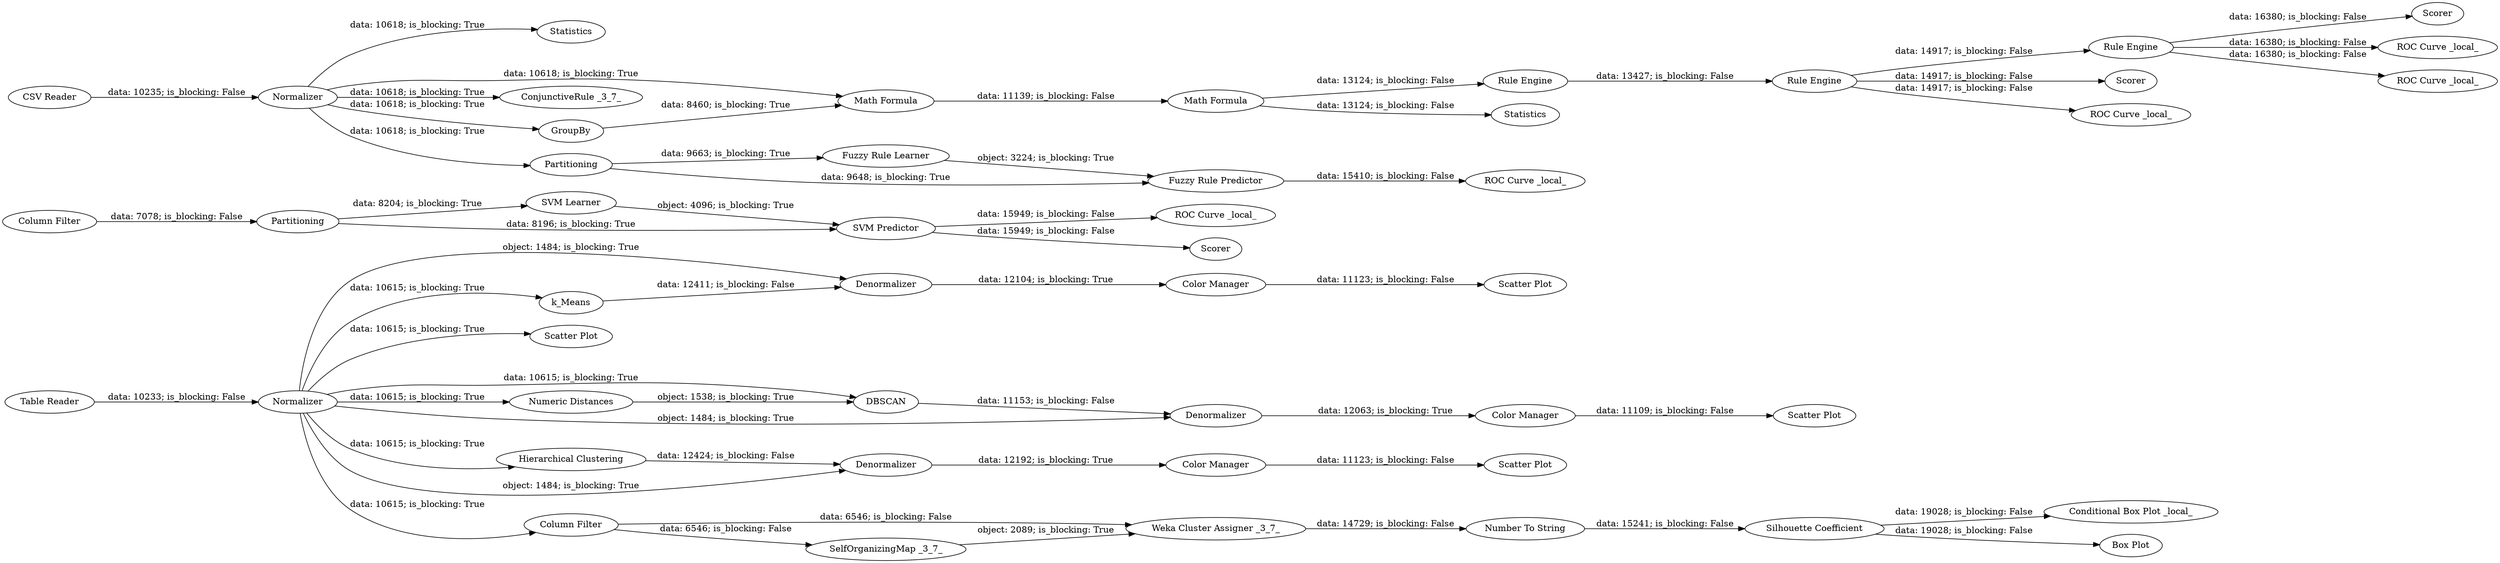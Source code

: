 digraph {
	"-6758223758427478790_135" [label=k_Means]
	"8847215082234001640_843" [label="Conditional Box Plot _local_"]
	"-6758223758427478790_143" [label="Scatter Plot"]
	"-3929513678170274212_164" [label="ROC Curve _local_"]
	"8847215082234001640_841" [label="Silhouette Coefficient"]
	"1060368541065669430_176" [label=Scorer]
	"-6758223758427478790_141" [label=Denormalizer]
	"1060368541065669430_168" [label="Rule Engine"]
	"-3929513678170274212_163" [label=Partitioning]
	"-3929513678170274212_170" [label=Statistics]
	"2094449668571678288_848" [label="SelfOrganizingMap _3_7_"]
	"1060368541065669430_170" [label="Rule Engine"]
	"-2345685016221341660_168" [label="Fuzzy Rule Learner"]
	"1060368541065669430_165" [label="Math Formula"]
	"-6758223758427478790_1" [label="Table Reader"]
	"-6758223758427478790_163" [label="ConjunctiveRule _3_7_"]
	"-6758223758427478790_140" [label=Normalizer]
	"-2345685016221341660_169" [label="ROC Curve _local_"]
	"-6758223758427478790_151" [label="Scatter Plot"]
	"1060368541065669430_169" [label=Statistics]
	"1060368541065669430_171" [label="Rule Engine"]
	"-6758223758427478790_154" [label="Scatter Plot"]
	"8847215082234001640_842" [label="Box Plot"]
	"-3929513678170274212_166" [label="SVM Learner"]
	"-3929513678170274212_171" [label="Column Filter"]
	"-6758223758427478790_155" [label="CSV Reader"]
	"-3929513678170274212_174" [label=Scorer]
	"-6758223758427478790_144" [label="Hierarchical Clustering"]
	"8847215082234001640_844" [label="Number To String"]
	"2094449668571678288_851" [label="Weka Cluster Assigner _3_7_"]
	"-6758223758427478790_150" [label="Color Manager"]
	"1060368541065669430_166" [label="Math Formula"]
	"-6758223758427478790_147" [label="Scatter Plot"]
	"1060368541065669430_178" [label="ROC Curve _local_"]
	"-2345685016221341660_163" [label=Partitioning]
	"-6758223758427478790_152" [label="Numeric Distances"]
	"-6758223758427478790_148" [label=DBSCAN]
	"-2345685016221341660_167" [label="Fuzzy Rule Predictor"]
	"-6758223758427478790_142" [label="Color Manager"]
	"7575510594481102653_156" [label=Normalizer]
	"-6758223758427478790_149" [label=Denormalizer]
	"1060368541065669430_175" [label=Scorer]
	"1060368541065669430_179" [label="ROC Curve _local_"]
	"2094449668571678288_849" [label="Column Filter"]
	"-6758223758427478790_146" [label="Color Manager"]
	"1060368541065669430_177" [label="ROC Curve _local_"]
	"-3929513678170274212_168" [label="SVM Predictor"]
	"-6758223758427478790_145" [label=Denormalizer]
	"-6758223758427478790_164" [label=GroupBy]
	"-3929513678170274212_163" -> "-3929513678170274212_166" [label="data: 8204; is_blocking: True"]
	"7575510594481102653_156" -> "1060368541065669430_165" [label="data: 10618; is_blocking: True"]
	"1060368541065669430_170" -> "1060368541065669430_178" [label="data: 16380; is_blocking: False"]
	"-6758223758427478790_148" -> "-6758223758427478790_149" [label="data: 11153; is_blocking: False"]
	"1060368541065669430_166" -> "1060368541065669430_171" [label="data: 13124; is_blocking: False"]
	"2094449668571678288_849" -> "2094449668571678288_851" [label="data: 6546; is_blocking: False"]
	"2094449668571678288_848" -> "2094449668571678288_851" [label="object: 2089; is_blocking: True"]
	"-6758223758427478790_152" -> "-6758223758427478790_148" [label="object: 1538; is_blocking: True"]
	"1060368541065669430_168" -> "1060368541065669430_177" [label="data: 14917; is_blocking: False"]
	"-3929513678170274212_171" -> "-3929513678170274212_163" [label="data: 7078; is_blocking: False"]
	"-6758223758427478790_140" -> "2094449668571678288_849" [label="data: 10615; is_blocking: True"]
	"2094449668571678288_851" -> "8847215082234001640_844" [label="data: 14729; is_blocking: False"]
	"-6758223758427478790_142" -> "-6758223758427478790_143" [label="data: 11123; is_blocking: False"]
	"1060368541065669430_165" -> "1060368541065669430_166" [label="data: 11139; is_blocking: False"]
	"7575510594481102653_156" -> "-3929513678170274212_170" [label="data: 10618; is_blocking: True"]
	"-6758223758427478790_150" -> "-6758223758427478790_151" [label="data: 11109; is_blocking: False"]
	"1060368541065669430_170" -> "1060368541065669430_176" [label="data: 16380; is_blocking: False"]
	"-6758223758427478790_140" -> "-6758223758427478790_141" [label="object: 1484; is_blocking: True"]
	"-6758223758427478790_140" -> "-6758223758427478790_149" [label="object: 1484; is_blocking: True"]
	"-6758223758427478790_1" -> "-6758223758427478790_140" [label="data: 10233; is_blocking: False"]
	"1060368541065669430_168" -> "1060368541065669430_175" [label="data: 14917; is_blocking: False"]
	"8847215082234001640_841" -> "8847215082234001640_843" [label="data: 19028; is_blocking: False"]
	"-6758223758427478790_155" -> "7575510594481102653_156" [label="data: 10235; is_blocking: False"]
	"-3929513678170274212_168" -> "-3929513678170274212_164" [label="data: 15949; is_blocking: False"]
	"-6758223758427478790_140" -> "-6758223758427478790_145" [label="object: 1484; is_blocking: True"]
	"-6758223758427478790_145" -> "-6758223758427478790_146" [label="data: 12192; is_blocking: True"]
	"-6758223758427478790_140" -> "-6758223758427478790_154" [label="data: 10615; is_blocking: True"]
	"-6758223758427478790_140" -> "-6758223758427478790_135" [label="data: 10615; is_blocking: True"]
	"-2345685016221341660_168" -> "-2345685016221341660_167" [label="object: 3224; is_blocking: True"]
	"8847215082234001640_844" -> "8847215082234001640_841" [label="data: 15241; is_blocking: False"]
	"-6758223758427478790_140" -> "-6758223758427478790_152" [label="data: 10615; is_blocking: True"]
	"8847215082234001640_841" -> "8847215082234001640_842" [label="data: 19028; is_blocking: False"]
	"-6758223758427478790_144" -> "-6758223758427478790_145" [label="data: 12424; is_blocking: False"]
	"7575510594481102653_156" -> "-6758223758427478790_164" [label="data: 10618; is_blocking: True"]
	"7575510594481102653_156" -> "-6758223758427478790_163" [label="data: 10618; is_blocking: True"]
	"1060368541065669430_168" -> "1060368541065669430_170" [label="data: 14917; is_blocking: False"]
	"-6758223758427478790_140" -> "-6758223758427478790_144" [label="data: 10615; is_blocking: True"]
	"1060368541065669430_170" -> "1060368541065669430_179" [label="data: 16380; is_blocking: False"]
	"-3929513678170274212_168" -> "-3929513678170274212_174" [label="data: 15949; is_blocking: False"]
	"-6758223758427478790_164" -> "1060368541065669430_165" [label="data: 8460; is_blocking: True"]
	"-6758223758427478790_141" -> "-6758223758427478790_142" [label="data: 12104; is_blocking: True"]
	"-6758223758427478790_140" -> "-6758223758427478790_148" [label="data: 10615; is_blocking: True"]
	"-6758223758427478790_135" -> "-6758223758427478790_141" [label="data: 12411; is_blocking: False"]
	"-2345685016221341660_163" -> "-2345685016221341660_167" [label="data: 9648; is_blocking: True"]
	"-3929513678170274212_166" -> "-3929513678170274212_168" [label="object: 4096; is_blocking: True"]
	"1060368541065669430_171" -> "1060368541065669430_168" [label="data: 13427; is_blocking: False"]
	"2094449668571678288_849" -> "2094449668571678288_848" [label="data: 6546; is_blocking: False"]
	"-6758223758427478790_146" -> "-6758223758427478790_147" [label="data: 11123; is_blocking: False"]
	"7575510594481102653_156" -> "-2345685016221341660_163" [label="data: 10618; is_blocking: True"]
	"-2345685016221341660_167" -> "-2345685016221341660_169" [label="data: 15410; is_blocking: False"]
	"-6758223758427478790_149" -> "-6758223758427478790_150" [label="data: 12063; is_blocking: True"]
	"-2345685016221341660_163" -> "-2345685016221341660_168" [label="data: 9663; is_blocking: True"]
	"-3929513678170274212_163" -> "-3929513678170274212_168" [label="data: 8196; is_blocking: True"]
	"1060368541065669430_166" -> "1060368541065669430_169" [label="data: 13124; is_blocking: False"]
	rankdir=LR
}
